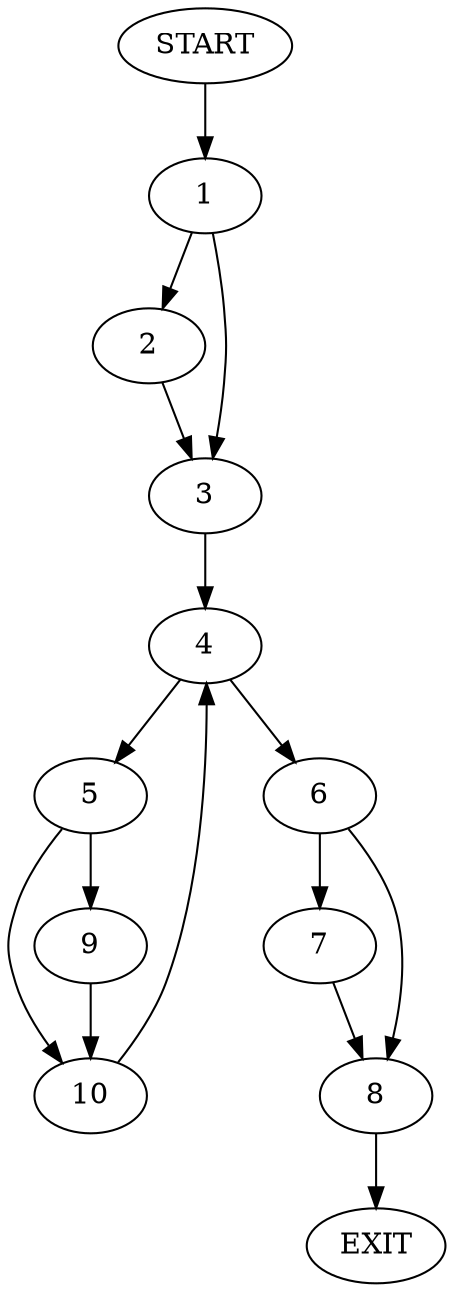 digraph {
0 [label="START"]
11 [label="EXIT"]
0 -> 1
1 -> 2
1 -> 3
3 -> 4
2 -> 3
4 -> 5
4 -> 6
6 -> 7
6 -> 8
5 -> 9
5 -> 10
9 -> 10
10 -> 4
7 -> 8
8 -> 11
}
